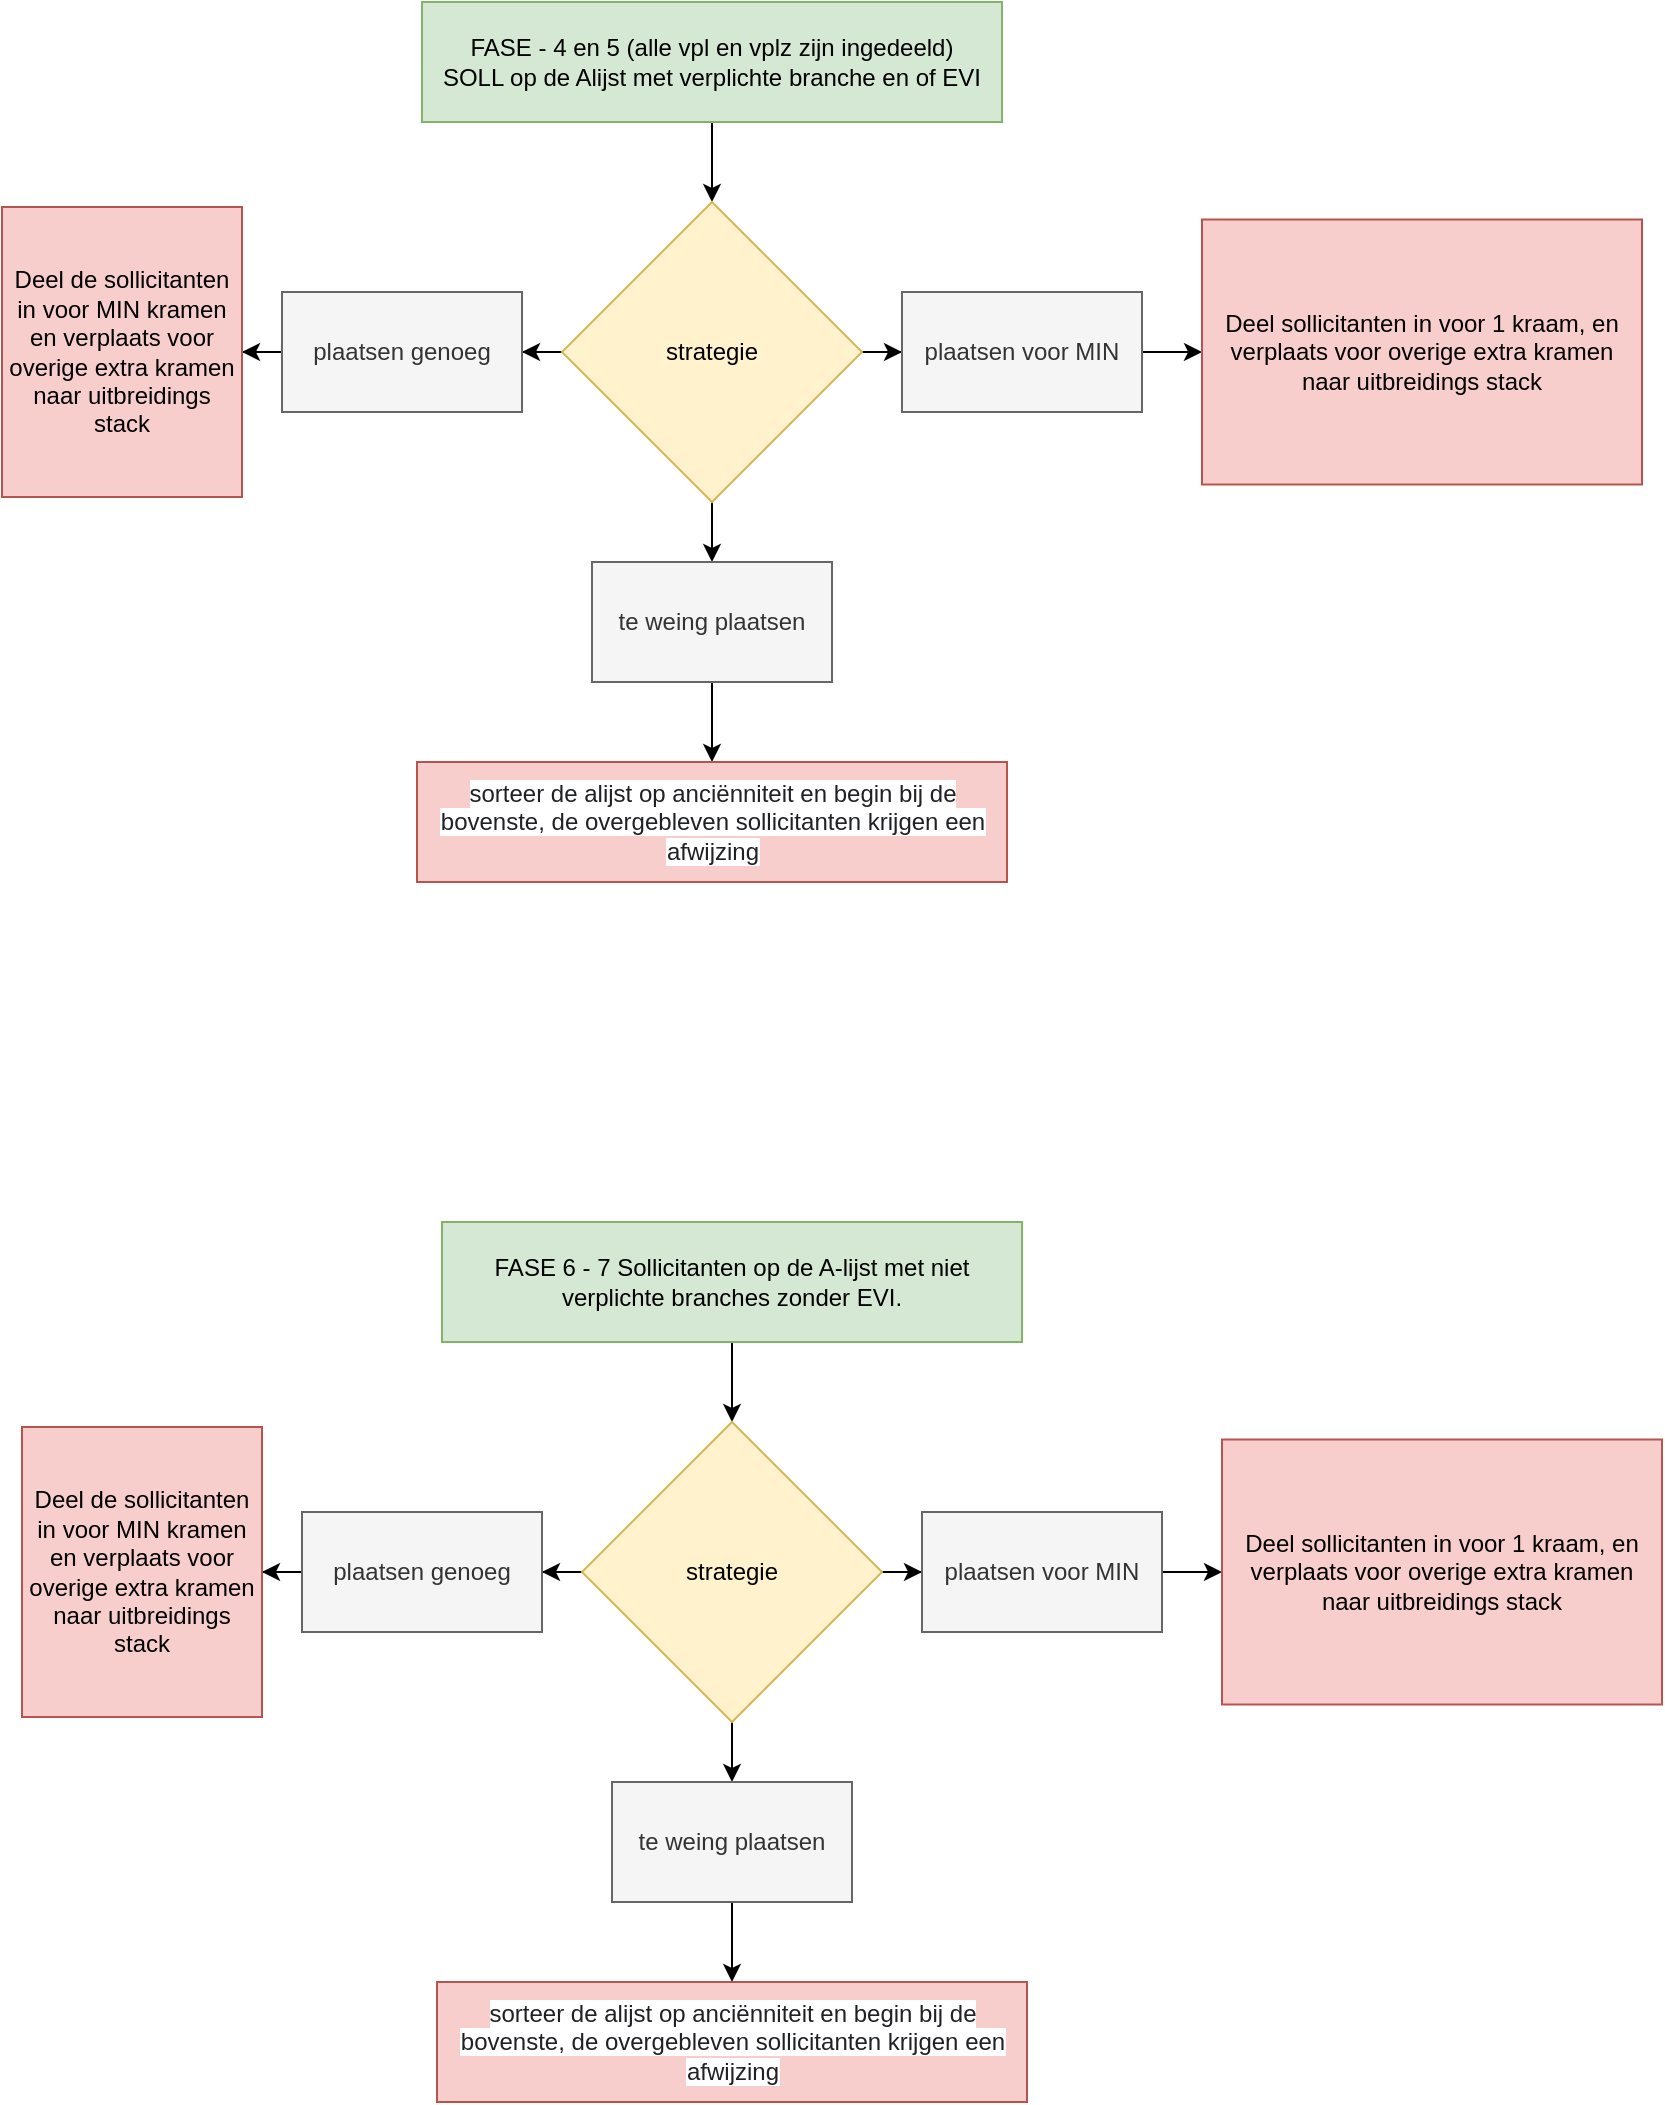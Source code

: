 <mxfile version="16.0.2" type="device"><diagram id="Xo8RAWMAZe72__5mMHQ1" name="Page-1"><mxGraphModel dx="1102" dy="635" grid="1" gridSize="10" guides="1" tooltips="1" connect="1" arrows="1" fold="1" page="1" pageScale="1" pageWidth="850" pageHeight="1100" math="0" shadow="0"><root><mxCell id="0"/><mxCell id="1" parent="0"/><mxCell id="1AGJ1-IeQ3G_iuY8s9Mn-3" style="edgeStyle=orthogonalEdgeStyle;rounded=0;orthogonalLoop=1;jettySize=auto;html=1;" parent="1" source="1AGJ1-IeQ3G_iuY8s9Mn-1" target="1AGJ1-IeQ3G_iuY8s9Mn-2" edge="1"><mxGeometry relative="1" as="geometry"/></mxCell><mxCell id="1AGJ1-IeQ3G_iuY8s9Mn-1" value="FASE - 4 en 5 (alle vpl en vplz zijn ingedeeld)&lt;br&gt;SOLL op de Alijst met verplichte branche en of EVI" style="rounded=0;whiteSpace=wrap;html=1;fillColor=#d5e8d4;strokeColor=#82b366;" parent="1" vertex="1"><mxGeometry x="220" y="10" width="290" height="60" as="geometry"/></mxCell><mxCell id="1AGJ1-IeQ3G_iuY8s9Mn-7" style="edgeStyle=orthogonalEdgeStyle;rounded=0;orthogonalLoop=1;jettySize=auto;html=1;" parent="1" source="1AGJ1-IeQ3G_iuY8s9Mn-2" target="1AGJ1-IeQ3G_iuY8s9Mn-5" edge="1"><mxGeometry relative="1" as="geometry"/></mxCell><mxCell id="1AGJ1-IeQ3G_iuY8s9Mn-9" value="" style="edgeStyle=orthogonalEdgeStyle;rounded=0;orthogonalLoop=1;jettySize=auto;html=1;" parent="1" source="1AGJ1-IeQ3G_iuY8s9Mn-2" target="1AGJ1-IeQ3G_iuY8s9Mn-8" edge="1"><mxGeometry relative="1" as="geometry"/></mxCell><mxCell id="1AGJ1-IeQ3G_iuY8s9Mn-11" value="" style="edgeStyle=orthogonalEdgeStyle;rounded=0;orthogonalLoop=1;jettySize=auto;html=1;" parent="1" source="1AGJ1-IeQ3G_iuY8s9Mn-2" target="1AGJ1-IeQ3G_iuY8s9Mn-10" edge="1"><mxGeometry relative="1" as="geometry"/></mxCell><mxCell id="1AGJ1-IeQ3G_iuY8s9Mn-2" value="strategie" style="rhombus;whiteSpace=wrap;html=1;fillColor=#fff2cc;strokeColor=#d6b656;" parent="1" vertex="1"><mxGeometry x="290" y="110" width="150" height="150" as="geometry"/></mxCell><mxCell id="mt3nEo4XX9i7MKaFJ43V-1" style="edgeStyle=orthogonalEdgeStyle;rounded=0;orthogonalLoop=1;jettySize=auto;html=1;exitX=0;exitY=0.5;exitDx=0;exitDy=0;" parent="1" source="1AGJ1-IeQ3G_iuY8s9Mn-5" target="1AGJ1-IeQ3G_iuY8s9Mn-14" edge="1"><mxGeometry relative="1" as="geometry"/></mxCell><mxCell id="1AGJ1-IeQ3G_iuY8s9Mn-5" value="plaatsen genoeg" style="rounded=0;whiteSpace=wrap;html=1;fillColor=#f5f5f5;fontColor=#333333;strokeColor=#666666;" parent="1" vertex="1"><mxGeometry x="150" y="155" width="120" height="60" as="geometry"/></mxCell><mxCell id="1AGJ1-IeQ3G_iuY8s9Mn-16" style="edgeStyle=orthogonalEdgeStyle;rounded=0;orthogonalLoop=1;jettySize=auto;html=1;fontSize=12;" parent="1" source="1AGJ1-IeQ3G_iuY8s9Mn-8" target="1AGJ1-IeQ3G_iuY8s9Mn-13" edge="1"><mxGeometry relative="1" as="geometry"/></mxCell><mxCell id="1AGJ1-IeQ3G_iuY8s9Mn-8" value="plaatsen voor MIN" style="whiteSpace=wrap;html=1;fillColor=#f5f5f5;fontColor=#333333;strokeColor=#666666;" parent="1" vertex="1"><mxGeometry x="460" y="155" width="120" height="60" as="geometry"/></mxCell><mxCell id="1AGJ1-IeQ3G_iuY8s9Mn-15" style="edgeStyle=orthogonalEdgeStyle;rounded=0;orthogonalLoop=1;jettySize=auto;html=1;entryX=0.5;entryY=0;entryDx=0;entryDy=0;fontSize=12;" parent="1" source="1AGJ1-IeQ3G_iuY8s9Mn-10" target="1AGJ1-IeQ3G_iuY8s9Mn-12" edge="1"><mxGeometry relative="1" as="geometry"/></mxCell><mxCell id="1AGJ1-IeQ3G_iuY8s9Mn-10" value="te weing plaatsen" style="whiteSpace=wrap;html=1;fillColor=#f5f5f5;fontColor=#333333;strokeColor=#666666;" parent="1" vertex="1"><mxGeometry x="305" y="290" width="120" height="60" as="geometry"/></mxCell><mxCell id="1AGJ1-IeQ3G_iuY8s9Mn-12" value="&lt;span style=&quot;color: rgb(32 , 33 , 36) ; font-family: &amp;#34;arial&amp;#34; , sans-serif ; text-align: left ; background-color: rgb(255 , 255 , 255)&quot;&gt;&lt;font style=&quot;font-size: 12px&quot;&gt;sorteer de alijst op anciënniteit en begin bij de bovenste, de overgebleven sollicitanten krijgen een afwijzing&lt;/font&gt;&lt;/span&gt;" style="rounded=0;whiteSpace=wrap;html=1;fillColor=#f8cecc;strokeColor=#b85450;" parent="1" vertex="1"><mxGeometry x="217.5" y="390" width="295" height="60" as="geometry"/></mxCell><mxCell id="1AGJ1-IeQ3G_iuY8s9Mn-13" value="Deel sollicitanten in voor 1 kraam, en verplaats voor overige extra kramen naar uitbreidings stack" style="rounded=0;whiteSpace=wrap;html=1;fillColor=#f8cecc;strokeColor=#b85450;" parent="1" vertex="1"><mxGeometry x="610" y="118.75" width="220" height="132.5" as="geometry"/></mxCell><mxCell id="1AGJ1-IeQ3G_iuY8s9Mn-14" value="Deel de sollicitanten in voor MIN kramen en verplaats voor overige extra kramen naar uitbreidings stack" style="rounded=0;whiteSpace=wrap;html=1;fillColor=#f8cecc;strokeColor=#b85450;" parent="1" vertex="1"><mxGeometry x="10" y="112.5" width="120" height="145" as="geometry"/></mxCell><mxCell id="mt3nEo4XX9i7MKaFJ43V-2" style="edgeStyle=orthogonalEdgeStyle;rounded=0;orthogonalLoop=1;jettySize=auto;html=1;" parent="1" source="mt3nEo4XX9i7MKaFJ43V-3" target="mt3nEo4XX9i7MKaFJ43V-7" edge="1"><mxGeometry relative="1" as="geometry"/></mxCell><mxCell id="mt3nEo4XX9i7MKaFJ43V-3" value="FASE 6 - 7 Sollicitanten op de A-lijst met niet verplichte branches zonder EVI." style="rounded=0;whiteSpace=wrap;html=1;fillColor=#d5e8d4;strokeColor=#82b366;" parent="1" vertex="1"><mxGeometry x="230" y="620" width="290" height="60" as="geometry"/></mxCell><mxCell id="mt3nEo4XX9i7MKaFJ43V-4" style="edgeStyle=orthogonalEdgeStyle;rounded=0;orthogonalLoop=1;jettySize=auto;html=1;" parent="1" source="mt3nEo4XX9i7MKaFJ43V-7" target="mt3nEo4XX9i7MKaFJ43V-9" edge="1"><mxGeometry relative="1" as="geometry"/></mxCell><mxCell id="mt3nEo4XX9i7MKaFJ43V-5" value="" style="edgeStyle=orthogonalEdgeStyle;rounded=0;orthogonalLoop=1;jettySize=auto;html=1;" parent="1" source="mt3nEo4XX9i7MKaFJ43V-7" target="mt3nEo4XX9i7MKaFJ43V-11" edge="1"><mxGeometry relative="1" as="geometry"/></mxCell><mxCell id="mt3nEo4XX9i7MKaFJ43V-6" value="" style="edgeStyle=orthogonalEdgeStyle;rounded=0;orthogonalLoop=1;jettySize=auto;html=1;" parent="1" source="mt3nEo4XX9i7MKaFJ43V-7" target="mt3nEo4XX9i7MKaFJ43V-13" edge="1"><mxGeometry relative="1" as="geometry"/></mxCell><mxCell id="mt3nEo4XX9i7MKaFJ43V-7" value="strategie" style="rhombus;whiteSpace=wrap;html=1;fillColor=#fff2cc;strokeColor=#d6b656;" parent="1" vertex="1"><mxGeometry x="300" y="720" width="150" height="150" as="geometry"/></mxCell><mxCell id="mt3nEo4XX9i7MKaFJ43V-8" style="edgeStyle=orthogonalEdgeStyle;rounded=0;orthogonalLoop=1;jettySize=auto;html=1;exitX=0;exitY=0.5;exitDx=0;exitDy=0;" parent="1" source="mt3nEo4XX9i7MKaFJ43V-9" target="mt3nEo4XX9i7MKaFJ43V-16" edge="1"><mxGeometry relative="1" as="geometry"/></mxCell><mxCell id="mt3nEo4XX9i7MKaFJ43V-9" value="plaatsen genoeg" style="rounded=0;whiteSpace=wrap;html=1;fillColor=#f5f5f5;fontColor=#333333;strokeColor=#666666;" parent="1" vertex="1"><mxGeometry x="160" y="765" width="120" height="60" as="geometry"/></mxCell><mxCell id="mt3nEo4XX9i7MKaFJ43V-10" style="edgeStyle=orthogonalEdgeStyle;rounded=0;orthogonalLoop=1;jettySize=auto;html=1;fontSize=12;" parent="1" source="mt3nEo4XX9i7MKaFJ43V-11" target="mt3nEo4XX9i7MKaFJ43V-15" edge="1"><mxGeometry relative="1" as="geometry"/></mxCell><mxCell id="mt3nEo4XX9i7MKaFJ43V-11" value="plaatsen voor MIN" style="whiteSpace=wrap;html=1;fillColor=#f5f5f5;fontColor=#333333;strokeColor=#666666;" parent="1" vertex="1"><mxGeometry x="470" y="765" width="120" height="60" as="geometry"/></mxCell><mxCell id="mt3nEo4XX9i7MKaFJ43V-12" style="edgeStyle=orthogonalEdgeStyle;rounded=0;orthogonalLoop=1;jettySize=auto;html=1;entryX=0.5;entryY=0;entryDx=0;entryDy=0;fontSize=12;" parent="1" source="mt3nEo4XX9i7MKaFJ43V-13" target="mt3nEo4XX9i7MKaFJ43V-14" edge="1"><mxGeometry relative="1" as="geometry"/></mxCell><mxCell id="mt3nEo4XX9i7MKaFJ43V-13" value="te weing plaatsen" style="whiteSpace=wrap;html=1;fillColor=#f5f5f5;fontColor=#333333;strokeColor=#666666;" parent="1" vertex="1"><mxGeometry x="315" y="900" width="120" height="60" as="geometry"/></mxCell><mxCell id="mt3nEo4XX9i7MKaFJ43V-14" value="&lt;span style=&quot;color: rgb(32 , 33 , 36) ; font-family: &amp;#34;arial&amp;#34; , sans-serif ; text-align: left ; background-color: rgb(255 , 255 , 255)&quot;&gt;&lt;font style=&quot;font-size: 12px&quot;&gt;sorteer de alijst op anciënniteit en begin bij de bovenste, de overgebleven sollicitanten krijgen een afwijzing&lt;/font&gt;&lt;/span&gt;" style="rounded=0;whiteSpace=wrap;html=1;fillColor=#f8cecc;strokeColor=#b85450;" parent="1" vertex="1"><mxGeometry x="227.5" y="1000" width="295" height="60" as="geometry"/></mxCell><mxCell id="mt3nEo4XX9i7MKaFJ43V-15" value="Deel sollicitanten in voor 1 kraam, en verplaats voor overige extra kramen naar uitbreidings stack" style="rounded=0;whiteSpace=wrap;html=1;fillColor=#f8cecc;strokeColor=#b85450;" parent="1" vertex="1"><mxGeometry x="620" y="728.75" width="220" height="132.5" as="geometry"/></mxCell><mxCell id="mt3nEo4XX9i7MKaFJ43V-16" value="Deel de sollicitanten in voor MIN kramen en verplaats voor overige extra kramen naar uitbreidings stack" style="rounded=0;whiteSpace=wrap;html=1;fillColor=#f8cecc;strokeColor=#b85450;" parent="1" vertex="1"><mxGeometry x="20" y="722.5" width="120" height="145" as="geometry"/></mxCell></root></mxGraphModel></diagram></mxfile>